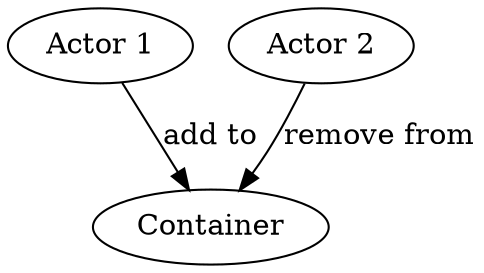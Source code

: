 digraph 
  {
    "Actor 1" -> "Container" [ label = "add to"     ];
    "Actor 2" -> "Container" [ label = "remove from" ];
  }
